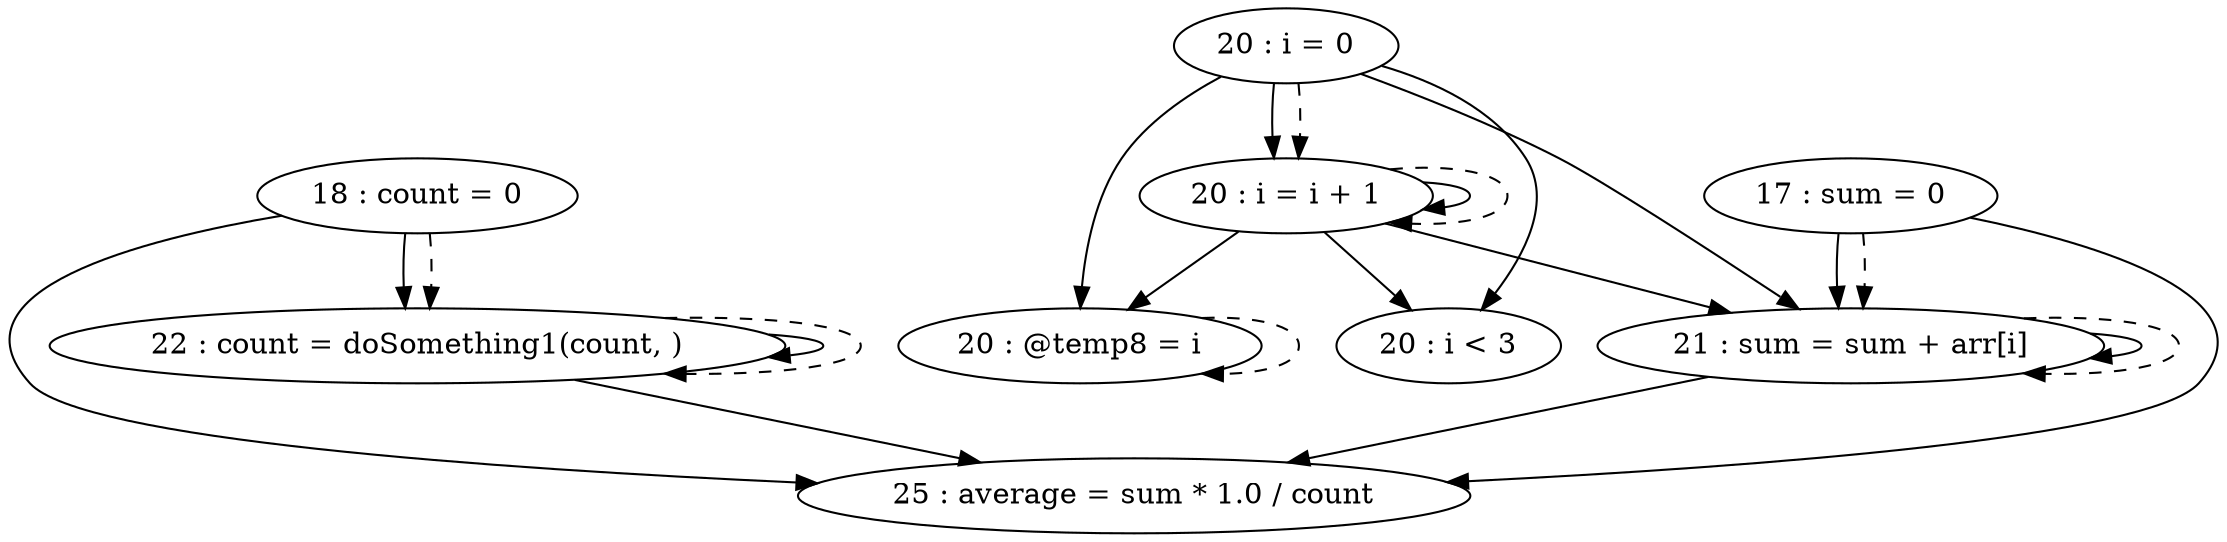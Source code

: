 digraph G {
"17 : sum = 0"
"17 : sum = 0" -> "25 : average = sum * 1.0 / count"
"17 : sum = 0" -> "21 : sum = sum + arr[i]"
"17 : sum = 0" -> "21 : sum = sum + arr[i]" [style=dashed]
"18 : count = 0"
"18 : count = 0" -> "25 : average = sum * 1.0 / count"
"18 : count = 0" -> "22 : count = doSomething1(count, )"
"18 : count = 0" -> "22 : count = doSomething1(count, )" [style=dashed]
"20 : i = 0"
"20 : i = 0" -> "20 : i < 3"
"20 : i = 0" -> "20 : @temp8 = i"
"20 : i = 0" -> "21 : sum = sum + arr[i]"
"20 : i = 0" -> "20 : i = i + 1"
"20 : i = 0" -> "20 : i = i + 1" [style=dashed]
"20 : i < 3"
"21 : sum = sum + arr[i]"
"21 : sum = sum + arr[i]" -> "25 : average = sum * 1.0 / count"
"21 : sum = sum + arr[i]" -> "21 : sum = sum + arr[i]"
"21 : sum = sum + arr[i]" -> "21 : sum = sum + arr[i]" [style=dashed]
"22 : count = doSomething1(count, )"
"22 : count = doSomething1(count, )" -> "25 : average = sum * 1.0 / count"
"22 : count = doSomething1(count, )" -> "22 : count = doSomething1(count, )"
"22 : count = doSomething1(count, )" -> "22 : count = doSomething1(count, )" [style=dashed]
"20 : @temp8 = i"
"20 : @temp8 = i" -> "20 : @temp8 = i" [style=dashed]
"20 : i = i + 1"
"20 : i = i + 1" -> "20 : i < 3"
"20 : i = i + 1" -> "20 : @temp8 = i"
"20 : i = i + 1" -> "21 : sum = sum + arr[i]"
"20 : i = i + 1" -> "20 : i = i + 1"
"20 : i = i + 1" -> "20 : i = i + 1" [style=dashed]
"25 : average = sum * 1.0 / count"
}